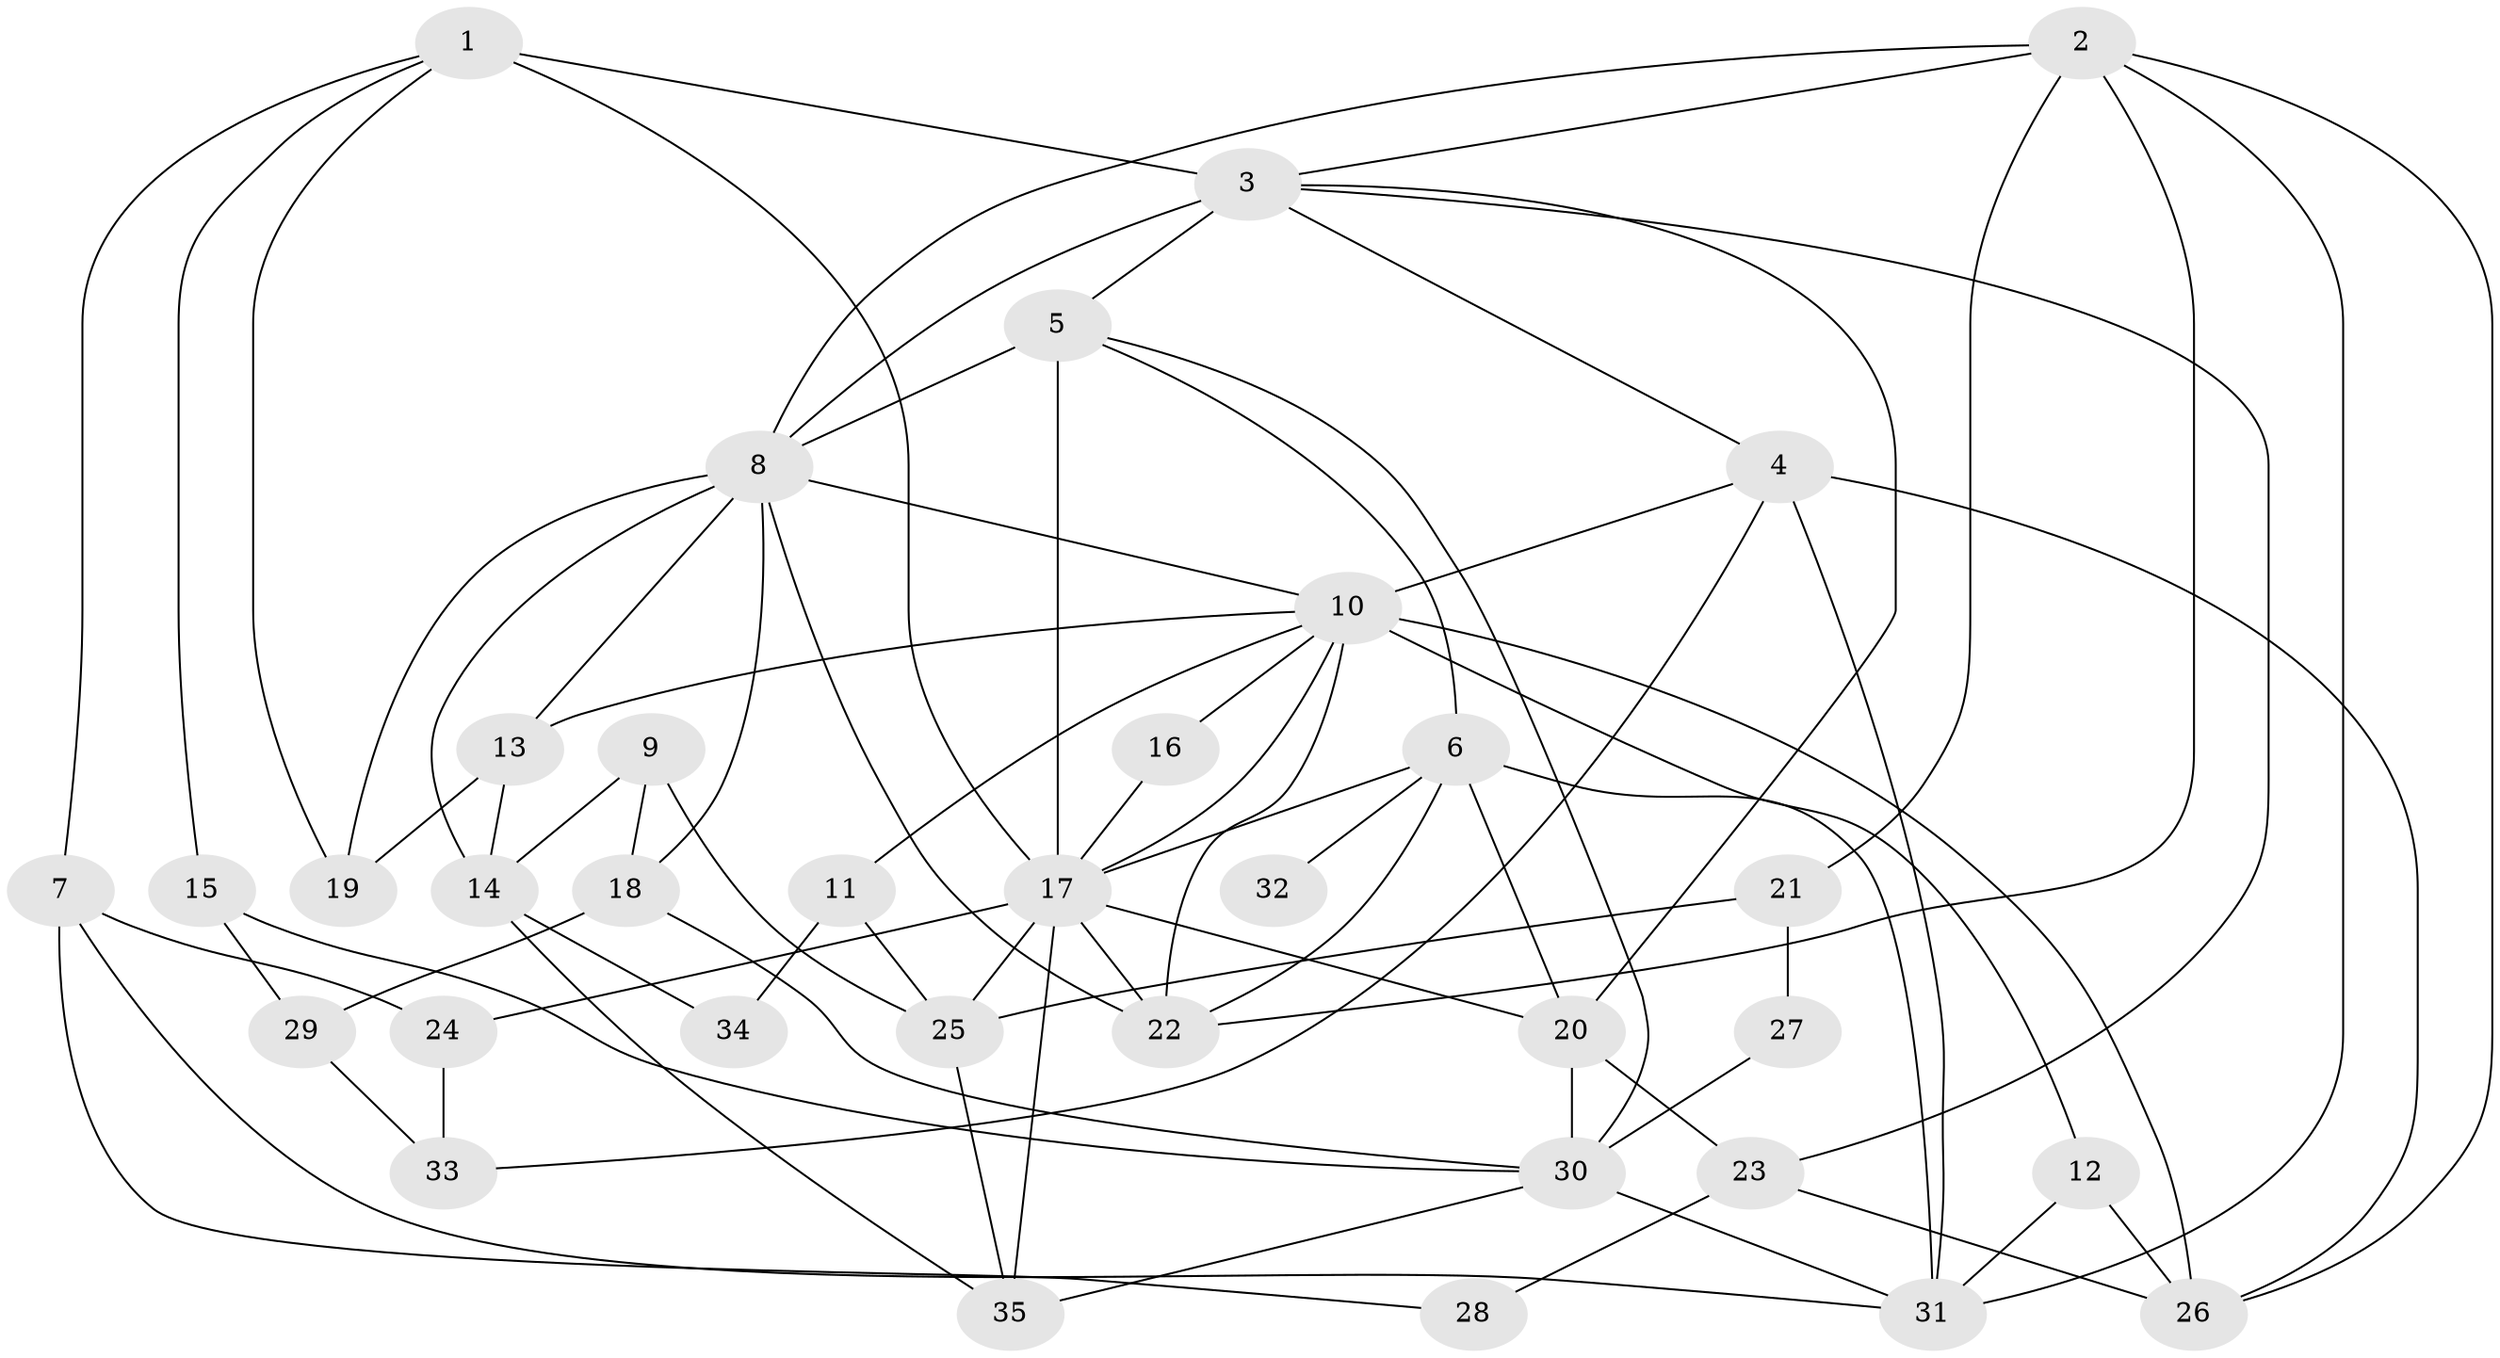// original degree distribution, {6: 0.15789473684210525, 3: 0.3333333333333333, 4: 0.2631578947368421, 5: 0.14035087719298245, 2: 0.08771929824561403, 7: 0.017543859649122806}
// Generated by graph-tools (version 1.1) at 2025/51/03/04/25 22:51:09]
// undirected, 35 vertices, 78 edges
graph export_dot {
  node [color=gray90,style=filled];
  1;
  2;
  3;
  4;
  5;
  6;
  7;
  8;
  9;
  10;
  11;
  12;
  13;
  14;
  15;
  16;
  17;
  18;
  19;
  20;
  21;
  22;
  23;
  24;
  25;
  26;
  27;
  28;
  29;
  30;
  31;
  32;
  33;
  34;
  35;
  1 -- 3 [weight=2.0];
  1 -- 7 [weight=1.0];
  1 -- 15 [weight=1.0];
  1 -- 17 [weight=1.0];
  1 -- 19 [weight=1.0];
  2 -- 3 [weight=1.0];
  2 -- 8 [weight=1.0];
  2 -- 21 [weight=1.0];
  2 -- 22 [weight=1.0];
  2 -- 26 [weight=1.0];
  2 -- 31 [weight=1.0];
  3 -- 4 [weight=1.0];
  3 -- 5 [weight=1.0];
  3 -- 8 [weight=1.0];
  3 -- 20 [weight=1.0];
  3 -- 23 [weight=1.0];
  4 -- 10 [weight=3.0];
  4 -- 26 [weight=1.0];
  4 -- 31 [weight=1.0];
  4 -- 33 [weight=1.0];
  5 -- 6 [weight=1.0];
  5 -- 8 [weight=1.0];
  5 -- 17 [weight=5.0];
  5 -- 30 [weight=1.0];
  6 -- 17 [weight=2.0];
  6 -- 20 [weight=1.0];
  6 -- 22 [weight=1.0];
  6 -- 31 [weight=1.0];
  6 -- 32 [weight=2.0];
  7 -- 24 [weight=1.0];
  7 -- 28 [weight=1.0];
  7 -- 31 [weight=1.0];
  8 -- 10 [weight=1.0];
  8 -- 13 [weight=1.0];
  8 -- 14 [weight=1.0];
  8 -- 18 [weight=1.0];
  8 -- 19 [weight=1.0];
  8 -- 22 [weight=1.0];
  9 -- 14 [weight=1.0];
  9 -- 18 [weight=1.0];
  9 -- 25 [weight=1.0];
  10 -- 11 [weight=1.0];
  10 -- 12 [weight=1.0];
  10 -- 13 [weight=1.0];
  10 -- 16 [weight=1.0];
  10 -- 17 [weight=2.0];
  10 -- 22 [weight=1.0];
  10 -- 26 [weight=2.0];
  11 -- 25 [weight=1.0];
  11 -- 34 [weight=1.0];
  12 -- 26 [weight=1.0];
  12 -- 31 [weight=1.0];
  13 -- 14 [weight=1.0];
  13 -- 19 [weight=1.0];
  14 -- 34 [weight=1.0];
  14 -- 35 [weight=1.0];
  15 -- 29 [weight=1.0];
  15 -- 30 [weight=1.0];
  16 -- 17 [weight=1.0];
  17 -- 20 [weight=2.0];
  17 -- 22 [weight=3.0];
  17 -- 24 [weight=1.0];
  17 -- 25 [weight=1.0];
  17 -- 35 [weight=1.0];
  18 -- 29 [weight=1.0];
  18 -- 30 [weight=1.0];
  20 -- 23 [weight=1.0];
  20 -- 30 [weight=1.0];
  21 -- 25 [weight=1.0];
  21 -- 27 [weight=1.0];
  23 -- 26 [weight=1.0];
  23 -- 28 [weight=1.0];
  24 -- 33 [weight=1.0];
  25 -- 35 [weight=1.0];
  27 -- 30 [weight=1.0];
  29 -- 33 [weight=1.0];
  30 -- 31 [weight=1.0];
  30 -- 35 [weight=1.0];
}
